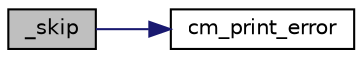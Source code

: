 digraph "_skip"
{
 // LATEX_PDF_SIZE
  edge [fontname="Helvetica",fontsize="10",labelfontname="Helvetica",labelfontsize="10"];
  node [fontname="Helvetica",fontsize="10",shape=record];
  rankdir="LR";
  Node1 [label="_skip",height=0.2,width=0.4,color="black", fillcolor="grey75", style="filled", fontcolor="black",tooltip=" "];
  Node1 -> Node2 [color="midnightblue",fontsize="10",style="solid",fontname="Helvetica"];
  Node2 [label="cm_print_error",height=0.2,width=0.4,color="black", fillcolor="white", style="filled",URL="$cmocka_8c.html#a727e8be5044e27f2af48c4efd094e2eb",tooltip=" "];
}
